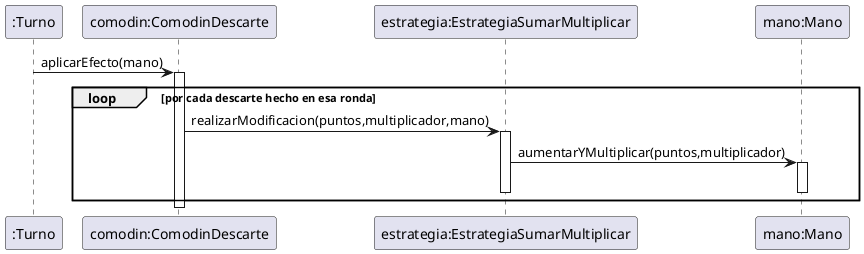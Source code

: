 @startuml Diagrama secuencia aplicarEfecto Comodin Descarte
    participant ":Turno" as Turno
    participant "comodin:ComodinDescarte" as Comodin
    participant "estrategia:EstrategiaSumarMultiplicar" as EstrategiaComodin
    participant "mano:Mano" as Mano 

    Turno -> Comodin: aplicarEfecto(mano)

    activate Comodin
    
    loop por cada descarte hecho en esa ronda
    Comodin -> EstrategiaComodin: realizarModificacion(puntos,multiplicador,mano)
    activate EstrategiaComodin
    EstrategiaComodin -> Mano: aumentarYMultiplicar(puntos,multiplicador)
    activate Mano
    deactivate Mano
    deactivate EstrategiaComodin
    end 

    deactivate Comodin

@enduml